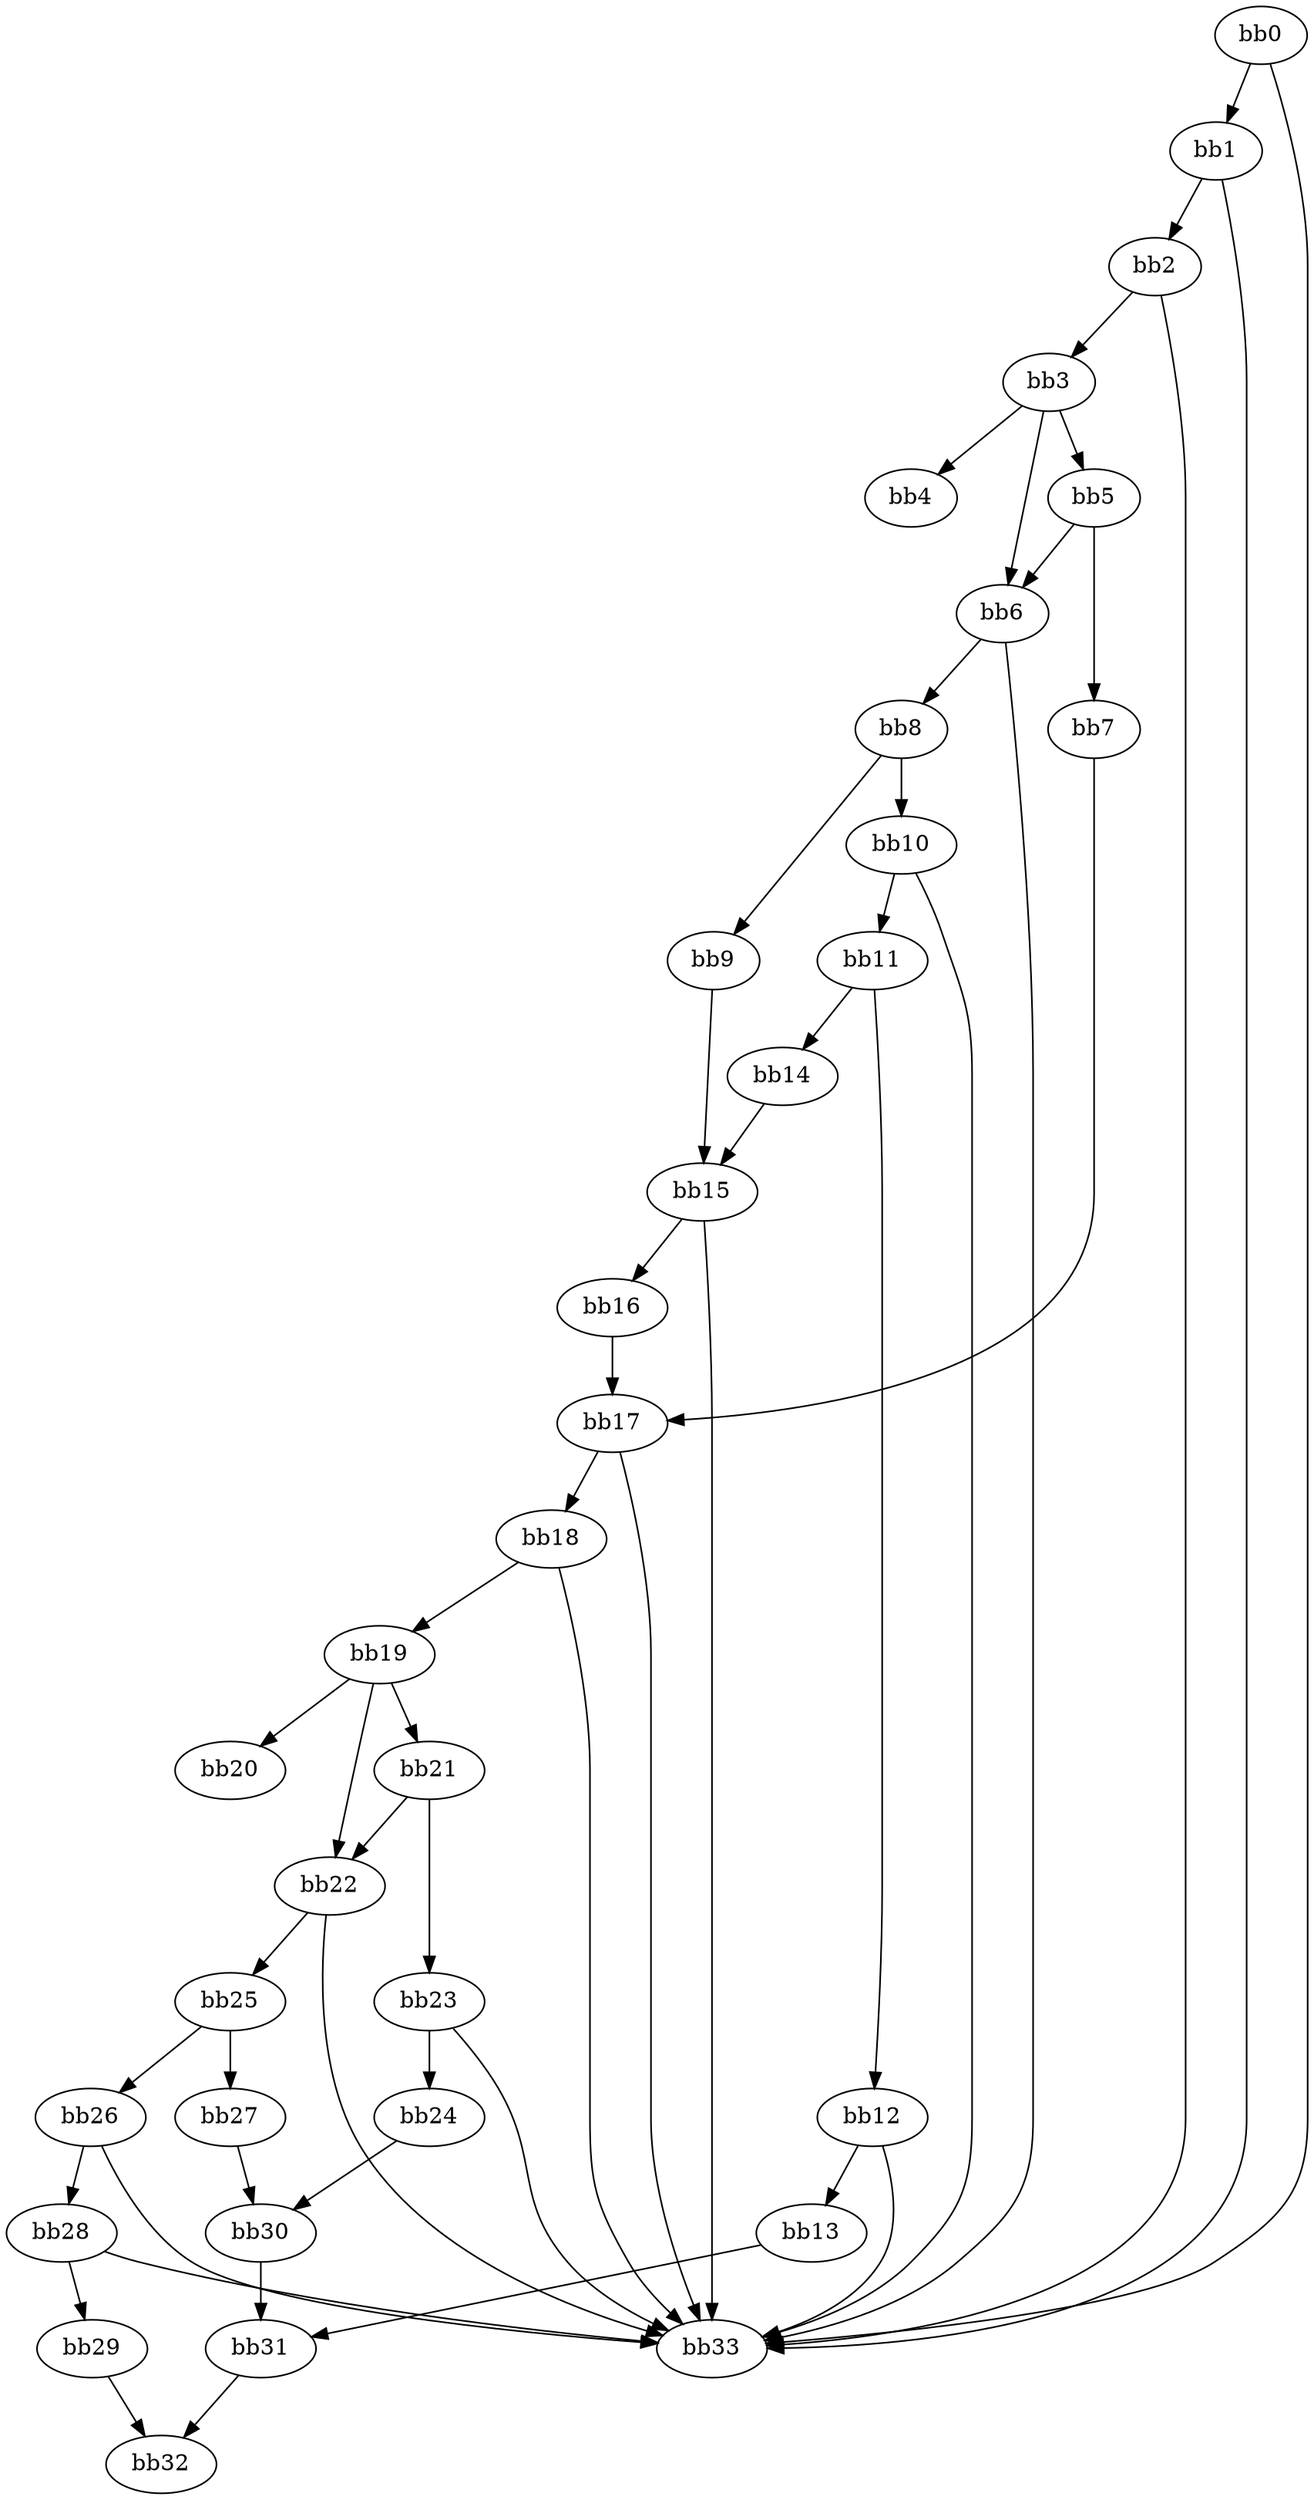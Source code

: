digraph {
    0 [ label = "bb0\l" ]
    1 [ label = "bb1\l" ]
    2 [ label = "bb2\l" ]
    3 [ label = "bb3\l" ]
    4 [ label = "bb4\l" ]
    5 [ label = "bb5\l" ]
    6 [ label = "bb6\l" ]
    7 [ label = "bb7\l" ]
    8 [ label = "bb8\l" ]
    9 [ label = "bb9\l" ]
    10 [ label = "bb10\l" ]
    11 [ label = "bb11\l" ]
    12 [ label = "bb12\l" ]
    13 [ label = "bb13\l" ]
    14 [ label = "bb14\l" ]
    15 [ label = "bb15\l" ]
    16 [ label = "bb16\l" ]
    17 [ label = "bb17\l" ]
    18 [ label = "bb18\l" ]
    19 [ label = "bb19\l" ]
    20 [ label = "bb20\l" ]
    21 [ label = "bb21\l" ]
    22 [ label = "bb22\l" ]
    23 [ label = "bb23\l" ]
    24 [ label = "bb24\l" ]
    25 [ label = "bb25\l" ]
    26 [ label = "bb26\l" ]
    27 [ label = "bb27\l" ]
    28 [ label = "bb28\l" ]
    29 [ label = "bb29\l" ]
    30 [ label = "bb30\l" ]
    31 [ label = "bb31\l" ]
    32 [ label = "bb32\l" ]
    33 [ label = "bb33\l" ]
    0 -> 1 [ ]
    0 -> 33 [ ]
    1 -> 2 [ ]
    1 -> 33 [ ]
    2 -> 3 [ ]
    2 -> 33 [ ]
    3 -> 4 [ ]
    3 -> 5 [ ]
    3 -> 6 [ ]
    5 -> 6 [ ]
    5 -> 7 [ ]
    6 -> 8 [ ]
    6 -> 33 [ ]
    7 -> 17 [ ]
    8 -> 9 [ ]
    8 -> 10 [ ]
    9 -> 15 [ ]
    10 -> 11 [ ]
    10 -> 33 [ ]
    11 -> 12 [ ]
    11 -> 14 [ ]
    12 -> 13 [ ]
    12 -> 33 [ ]
    13 -> 31 [ ]
    14 -> 15 [ ]
    15 -> 16 [ ]
    15 -> 33 [ ]
    16 -> 17 [ ]
    17 -> 18 [ ]
    17 -> 33 [ ]
    18 -> 19 [ ]
    18 -> 33 [ ]
    19 -> 20 [ ]
    19 -> 21 [ ]
    19 -> 22 [ ]
    21 -> 22 [ ]
    21 -> 23 [ ]
    22 -> 25 [ ]
    22 -> 33 [ ]
    23 -> 24 [ ]
    23 -> 33 [ ]
    24 -> 30 [ ]
    25 -> 26 [ ]
    25 -> 27 [ ]
    26 -> 28 [ ]
    26 -> 33 [ ]
    27 -> 30 [ ]
    28 -> 29 [ ]
    28 -> 33 [ ]
    29 -> 32 [ ]
    30 -> 31 [ ]
    31 -> 32 [ ]
}


